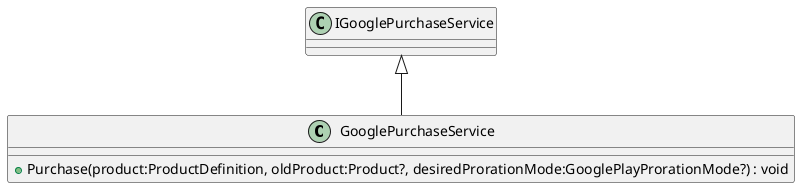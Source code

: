 @startuml
class GooglePurchaseService {
    + Purchase(product:ProductDefinition, oldProduct:Product?, desiredProrationMode:GooglePlayProrationMode?) : void
}
IGooglePurchaseService <|-- GooglePurchaseService
@enduml

